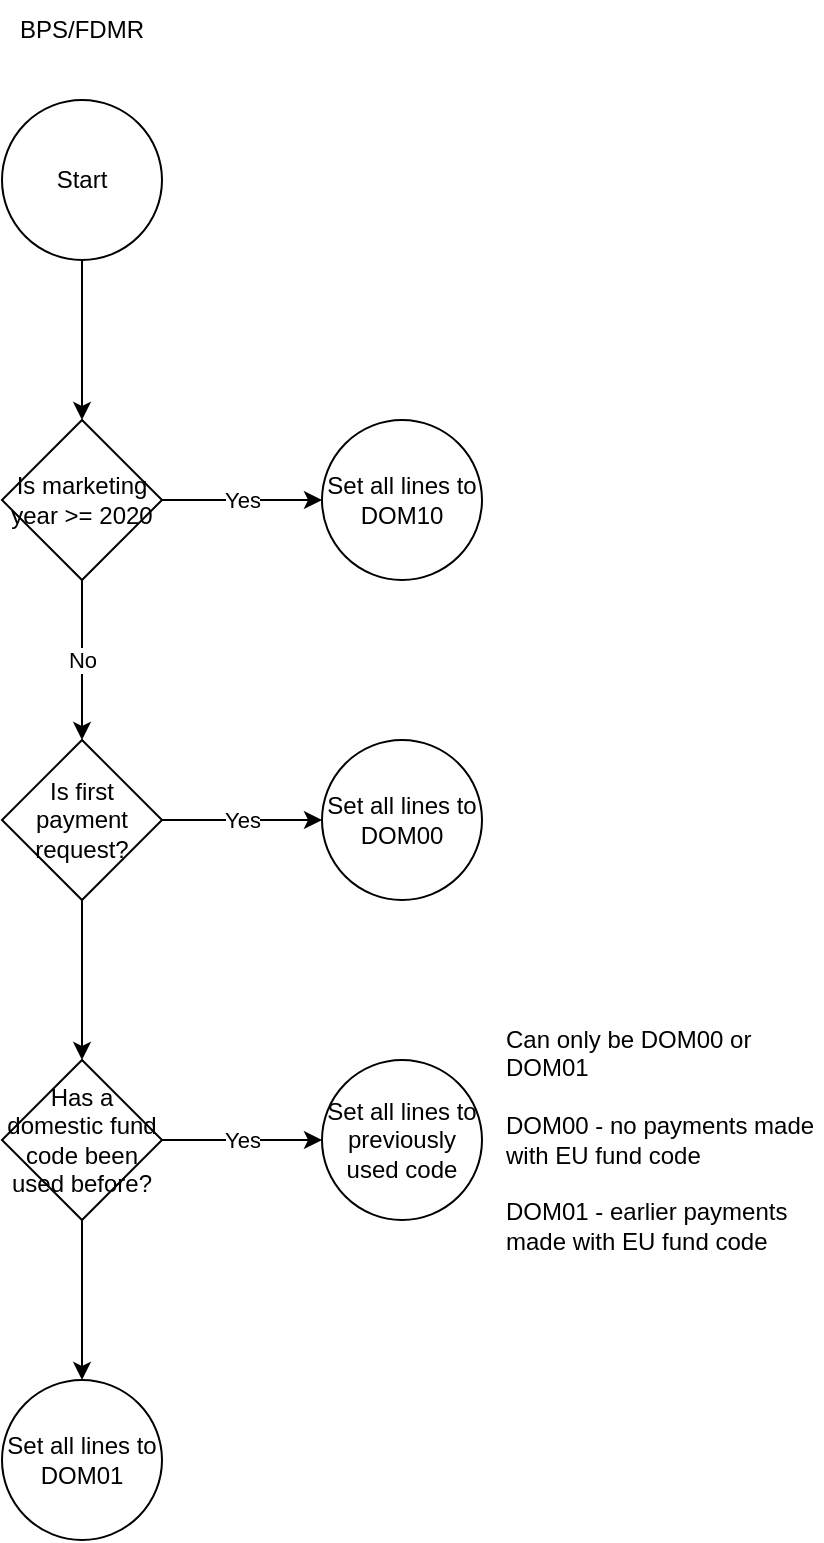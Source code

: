 <mxfile version="21.2.1" type="github">
  <diagram name="Page-1" id="aLZ2Wnbk1KyW59XvxMQL">
    <mxGraphModel dx="2074" dy="1148" grid="1" gridSize="10" guides="1" tooltips="1" connect="1" arrows="1" fold="1" page="1" pageScale="1" pageWidth="850" pageHeight="1100" math="0" shadow="0">
      <root>
        <mxCell id="0" />
        <mxCell id="1" parent="0" />
        <mxCell id="RIhZM-0b08vBuHOQIwmw-3" value="" style="edgeStyle=orthogonalEdgeStyle;rounded=0;orthogonalLoop=1;jettySize=auto;html=1;" edge="1" parent="1" source="RIhZM-0b08vBuHOQIwmw-1" target="RIhZM-0b08vBuHOQIwmw-2">
          <mxGeometry relative="1" as="geometry" />
        </mxCell>
        <mxCell id="RIhZM-0b08vBuHOQIwmw-1" value="Start" style="ellipse;whiteSpace=wrap;html=1;aspect=fixed;" vertex="1" parent="1">
          <mxGeometry x="360" y="160" width="80" height="80" as="geometry" />
        </mxCell>
        <mxCell id="RIhZM-0b08vBuHOQIwmw-5" value="Yes" style="edgeStyle=orthogonalEdgeStyle;rounded=0;orthogonalLoop=1;jettySize=auto;html=1;" edge="1" parent="1" source="RIhZM-0b08vBuHOQIwmw-2" target="RIhZM-0b08vBuHOQIwmw-4">
          <mxGeometry relative="1" as="geometry" />
        </mxCell>
        <mxCell id="RIhZM-0b08vBuHOQIwmw-7" value="No" style="edgeStyle=orthogonalEdgeStyle;rounded=0;orthogonalLoop=1;jettySize=auto;html=1;" edge="1" parent="1" source="RIhZM-0b08vBuHOQIwmw-2" target="RIhZM-0b08vBuHOQIwmw-6">
          <mxGeometry relative="1" as="geometry" />
        </mxCell>
        <mxCell id="RIhZM-0b08vBuHOQIwmw-2" value="Is marketing year &amp;gt;= 2020" style="rhombus;whiteSpace=wrap;html=1;" vertex="1" parent="1">
          <mxGeometry x="360" y="320" width="80" height="80" as="geometry" />
        </mxCell>
        <mxCell id="RIhZM-0b08vBuHOQIwmw-4" value="Set all lines to DOM10" style="ellipse;whiteSpace=wrap;html=1;" vertex="1" parent="1">
          <mxGeometry x="520" y="320" width="80" height="80" as="geometry" />
        </mxCell>
        <mxCell id="RIhZM-0b08vBuHOQIwmw-11" value="Yes" style="edgeStyle=orthogonalEdgeStyle;rounded=0;orthogonalLoop=1;jettySize=auto;html=1;" edge="1" parent="1" source="RIhZM-0b08vBuHOQIwmw-6" target="RIhZM-0b08vBuHOQIwmw-10">
          <mxGeometry relative="1" as="geometry" />
        </mxCell>
        <mxCell id="RIhZM-0b08vBuHOQIwmw-13" value="" style="edgeStyle=orthogonalEdgeStyle;rounded=0;orthogonalLoop=1;jettySize=auto;html=1;" edge="1" parent="1" source="RIhZM-0b08vBuHOQIwmw-6" target="RIhZM-0b08vBuHOQIwmw-12">
          <mxGeometry relative="1" as="geometry" />
        </mxCell>
        <mxCell id="RIhZM-0b08vBuHOQIwmw-6" value="Is first payment request?" style="rhombus;whiteSpace=wrap;html=1;" vertex="1" parent="1">
          <mxGeometry x="360" y="480" width="80" height="80" as="geometry" />
        </mxCell>
        <mxCell id="RIhZM-0b08vBuHOQIwmw-10" value="Set all lines to DOM00" style="ellipse;whiteSpace=wrap;html=1;" vertex="1" parent="1">
          <mxGeometry x="520" y="480" width="80" height="80" as="geometry" />
        </mxCell>
        <mxCell id="RIhZM-0b08vBuHOQIwmw-15" value="Yes" style="edgeStyle=orthogonalEdgeStyle;rounded=0;orthogonalLoop=1;jettySize=auto;html=1;" edge="1" parent="1" source="RIhZM-0b08vBuHOQIwmw-12" target="RIhZM-0b08vBuHOQIwmw-14">
          <mxGeometry relative="1" as="geometry" />
        </mxCell>
        <mxCell id="RIhZM-0b08vBuHOQIwmw-17" value="" style="edgeStyle=orthogonalEdgeStyle;rounded=0;orthogonalLoop=1;jettySize=auto;html=1;" edge="1" parent="1" source="RIhZM-0b08vBuHOQIwmw-12" target="RIhZM-0b08vBuHOQIwmw-16">
          <mxGeometry relative="1" as="geometry" />
        </mxCell>
        <mxCell id="RIhZM-0b08vBuHOQIwmw-12" value="Has a domestic fund code been used before?" style="rhombus;whiteSpace=wrap;html=1;" vertex="1" parent="1">
          <mxGeometry x="360" y="640" width="80" height="80" as="geometry" />
        </mxCell>
        <mxCell id="RIhZM-0b08vBuHOQIwmw-14" value="Set all lines to previously used code" style="ellipse;whiteSpace=wrap;html=1;" vertex="1" parent="1">
          <mxGeometry x="520" y="640" width="80" height="80" as="geometry" />
        </mxCell>
        <mxCell id="RIhZM-0b08vBuHOQIwmw-16" value="Set all lines to DOM01" style="ellipse;whiteSpace=wrap;html=1;" vertex="1" parent="1">
          <mxGeometry x="360" y="800" width="80" height="80" as="geometry" />
        </mxCell>
        <mxCell id="RIhZM-0b08vBuHOQIwmw-18" value="Can only be DOM00 or DOM01&lt;br&gt;&lt;br&gt;DOM00 - no payments made with EU fund code&lt;br&gt;&lt;br&gt;DOM01 - earlier payments made with EU fund code" style="text;html=1;strokeColor=none;fillColor=none;align=left;verticalAlign=middle;whiteSpace=wrap;rounded=0;" vertex="1" parent="1">
          <mxGeometry x="610" y="665" width="160" height="30" as="geometry" />
        </mxCell>
        <mxCell id="RIhZM-0b08vBuHOQIwmw-19" value="BPS/FDMR" style="text;html=1;strokeColor=none;fillColor=none;align=center;verticalAlign=middle;whiteSpace=wrap;rounded=0;" vertex="1" parent="1">
          <mxGeometry x="370" y="110" width="60" height="30" as="geometry" />
        </mxCell>
      </root>
    </mxGraphModel>
  </diagram>
</mxfile>
